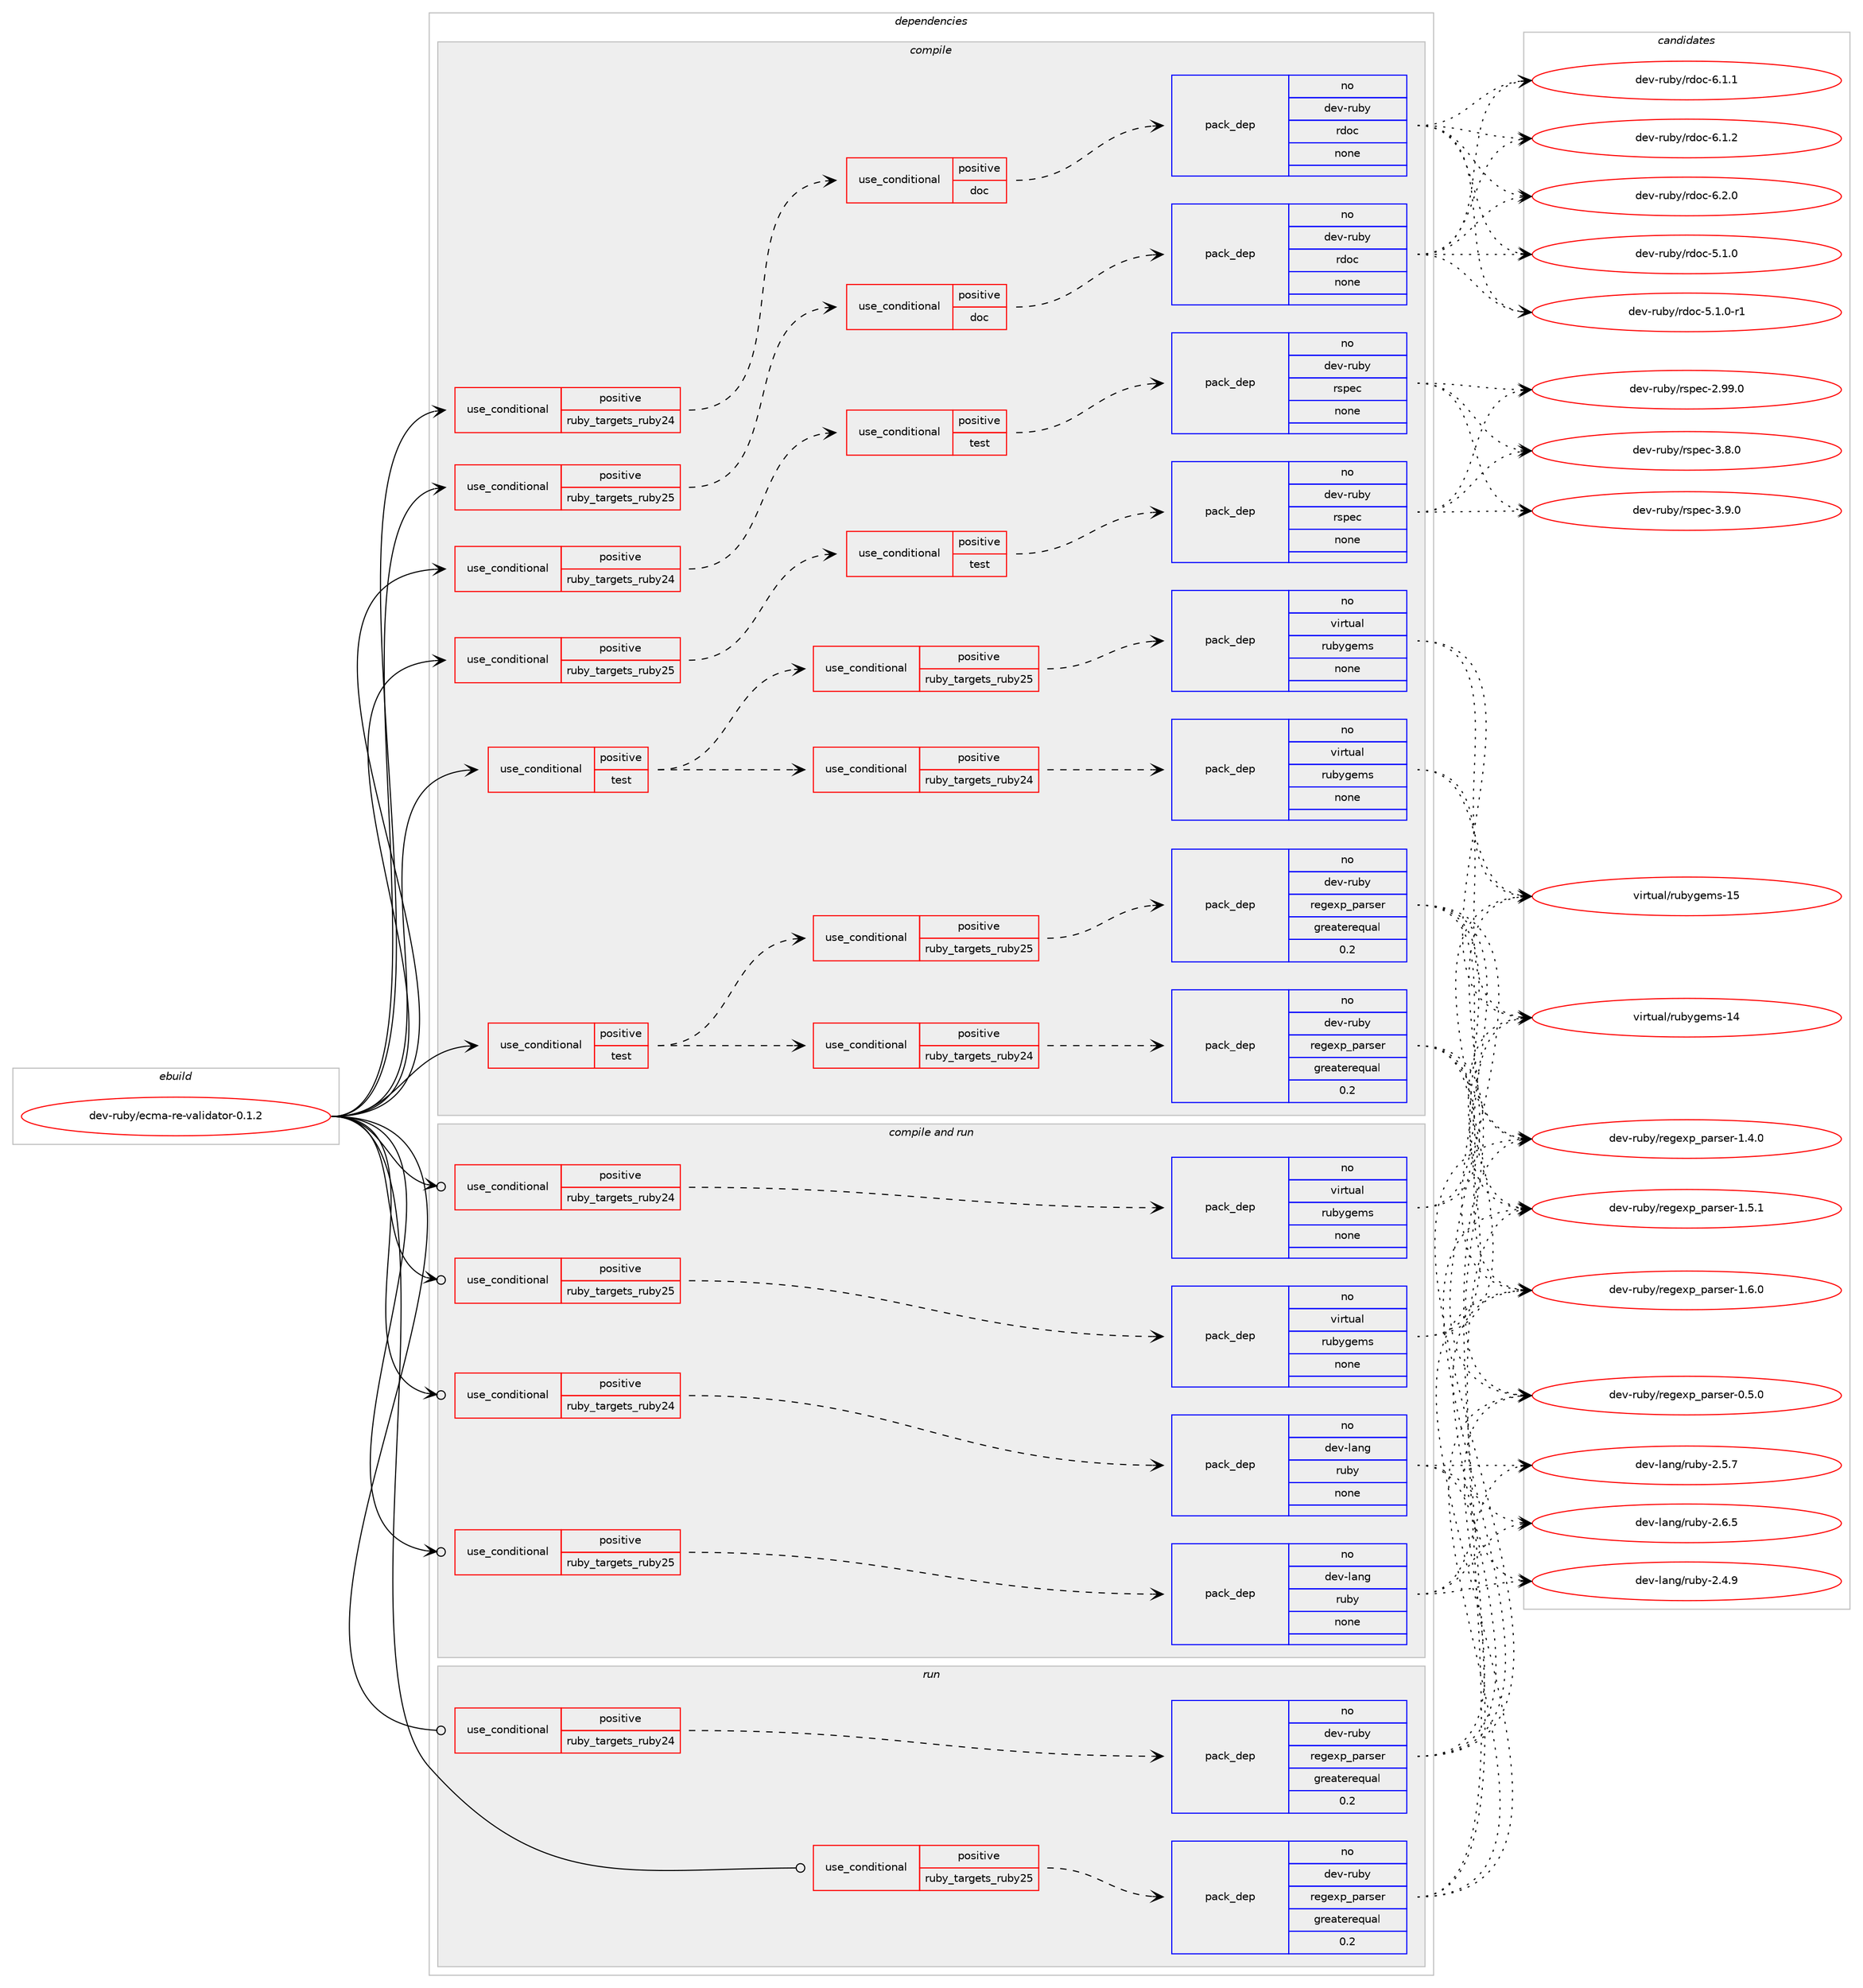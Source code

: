 digraph prolog {

# *************
# Graph options
# *************

newrank=true;
concentrate=true;
compound=true;
graph [rankdir=LR,fontname=Helvetica,fontsize=10,ranksep=1.5];#, ranksep=2.5, nodesep=0.2];
edge  [arrowhead=vee];
node  [fontname=Helvetica,fontsize=10];

# **********
# The ebuild
# **********

subgraph cluster_leftcol {
color=gray;
label=<<i>ebuild</i>>;
id [label="dev-ruby/ecma-re-validator-0.1.2", color=red, width=4, href="../dev-ruby/ecma-re-validator-0.1.2.svg"];
}

# ****************
# The dependencies
# ****************

subgraph cluster_midcol {
color=gray;
label=<<i>dependencies</i>>;
subgraph cluster_compile {
fillcolor="#eeeeee";
style=filled;
label=<<i>compile</i>>;
subgraph cond162028 {
dependency684524 [label=<<TABLE BORDER="0" CELLBORDER="1" CELLSPACING="0" CELLPADDING="4"><TR><TD ROWSPAN="3" CELLPADDING="10">use_conditional</TD></TR><TR><TD>positive</TD></TR><TR><TD>ruby_targets_ruby24</TD></TR></TABLE>>, shape=none, color=red];
subgraph cond162029 {
dependency684525 [label=<<TABLE BORDER="0" CELLBORDER="1" CELLSPACING="0" CELLPADDING="4"><TR><TD ROWSPAN="3" CELLPADDING="10">use_conditional</TD></TR><TR><TD>positive</TD></TR><TR><TD>doc</TD></TR></TABLE>>, shape=none, color=red];
subgraph pack510530 {
dependency684526 [label=<<TABLE BORDER="0" CELLBORDER="1" CELLSPACING="0" CELLPADDING="4" WIDTH="220"><TR><TD ROWSPAN="6" CELLPADDING="30">pack_dep</TD></TR><TR><TD WIDTH="110">no</TD></TR><TR><TD>dev-ruby</TD></TR><TR><TD>rdoc</TD></TR><TR><TD>none</TD></TR><TR><TD></TD></TR></TABLE>>, shape=none, color=blue];
}
dependency684525:e -> dependency684526:w [weight=20,style="dashed",arrowhead="vee"];
}
dependency684524:e -> dependency684525:w [weight=20,style="dashed",arrowhead="vee"];
}
id:e -> dependency684524:w [weight=20,style="solid",arrowhead="vee"];
subgraph cond162030 {
dependency684527 [label=<<TABLE BORDER="0" CELLBORDER="1" CELLSPACING="0" CELLPADDING="4"><TR><TD ROWSPAN="3" CELLPADDING="10">use_conditional</TD></TR><TR><TD>positive</TD></TR><TR><TD>ruby_targets_ruby24</TD></TR></TABLE>>, shape=none, color=red];
subgraph cond162031 {
dependency684528 [label=<<TABLE BORDER="0" CELLBORDER="1" CELLSPACING="0" CELLPADDING="4"><TR><TD ROWSPAN="3" CELLPADDING="10">use_conditional</TD></TR><TR><TD>positive</TD></TR><TR><TD>test</TD></TR></TABLE>>, shape=none, color=red];
subgraph pack510531 {
dependency684529 [label=<<TABLE BORDER="0" CELLBORDER="1" CELLSPACING="0" CELLPADDING="4" WIDTH="220"><TR><TD ROWSPAN="6" CELLPADDING="30">pack_dep</TD></TR><TR><TD WIDTH="110">no</TD></TR><TR><TD>dev-ruby</TD></TR><TR><TD>rspec</TD></TR><TR><TD>none</TD></TR><TR><TD></TD></TR></TABLE>>, shape=none, color=blue];
}
dependency684528:e -> dependency684529:w [weight=20,style="dashed",arrowhead="vee"];
}
dependency684527:e -> dependency684528:w [weight=20,style="dashed",arrowhead="vee"];
}
id:e -> dependency684527:w [weight=20,style="solid",arrowhead="vee"];
subgraph cond162032 {
dependency684530 [label=<<TABLE BORDER="0" CELLBORDER="1" CELLSPACING="0" CELLPADDING="4"><TR><TD ROWSPAN="3" CELLPADDING="10">use_conditional</TD></TR><TR><TD>positive</TD></TR><TR><TD>ruby_targets_ruby25</TD></TR></TABLE>>, shape=none, color=red];
subgraph cond162033 {
dependency684531 [label=<<TABLE BORDER="0" CELLBORDER="1" CELLSPACING="0" CELLPADDING="4"><TR><TD ROWSPAN="3" CELLPADDING="10">use_conditional</TD></TR><TR><TD>positive</TD></TR><TR><TD>doc</TD></TR></TABLE>>, shape=none, color=red];
subgraph pack510532 {
dependency684532 [label=<<TABLE BORDER="0" CELLBORDER="1" CELLSPACING="0" CELLPADDING="4" WIDTH="220"><TR><TD ROWSPAN="6" CELLPADDING="30">pack_dep</TD></TR><TR><TD WIDTH="110">no</TD></TR><TR><TD>dev-ruby</TD></TR><TR><TD>rdoc</TD></TR><TR><TD>none</TD></TR><TR><TD></TD></TR></TABLE>>, shape=none, color=blue];
}
dependency684531:e -> dependency684532:w [weight=20,style="dashed",arrowhead="vee"];
}
dependency684530:e -> dependency684531:w [weight=20,style="dashed",arrowhead="vee"];
}
id:e -> dependency684530:w [weight=20,style="solid",arrowhead="vee"];
subgraph cond162034 {
dependency684533 [label=<<TABLE BORDER="0" CELLBORDER="1" CELLSPACING="0" CELLPADDING="4"><TR><TD ROWSPAN="3" CELLPADDING="10">use_conditional</TD></TR><TR><TD>positive</TD></TR><TR><TD>ruby_targets_ruby25</TD></TR></TABLE>>, shape=none, color=red];
subgraph cond162035 {
dependency684534 [label=<<TABLE BORDER="0" CELLBORDER="1" CELLSPACING="0" CELLPADDING="4"><TR><TD ROWSPAN="3" CELLPADDING="10">use_conditional</TD></TR><TR><TD>positive</TD></TR><TR><TD>test</TD></TR></TABLE>>, shape=none, color=red];
subgraph pack510533 {
dependency684535 [label=<<TABLE BORDER="0" CELLBORDER="1" CELLSPACING="0" CELLPADDING="4" WIDTH="220"><TR><TD ROWSPAN="6" CELLPADDING="30">pack_dep</TD></TR><TR><TD WIDTH="110">no</TD></TR><TR><TD>dev-ruby</TD></TR><TR><TD>rspec</TD></TR><TR><TD>none</TD></TR><TR><TD></TD></TR></TABLE>>, shape=none, color=blue];
}
dependency684534:e -> dependency684535:w [weight=20,style="dashed",arrowhead="vee"];
}
dependency684533:e -> dependency684534:w [weight=20,style="dashed",arrowhead="vee"];
}
id:e -> dependency684533:w [weight=20,style="solid",arrowhead="vee"];
subgraph cond162036 {
dependency684536 [label=<<TABLE BORDER="0" CELLBORDER="1" CELLSPACING="0" CELLPADDING="4"><TR><TD ROWSPAN="3" CELLPADDING="10">use_conditional</TD></TR><TR><TD>positive</TD></TR><TR><TD>test</TD></TR></TABLE>>, shape=none, color=red];
subgraph cond162037 {
dependency684537 [label=<<TABLE BORDER="0" CELLBORDER="1" CELLSPACING="0" CELLPADDING="4"><TR><TD ROWSPAN="3" CELLPADDING="10">use_conditional</TD></TR><TR><TD>positive</TD></TR><TR><TD>ruby_targets_ruby24</TD></TR></TABLE>>, shape=none, color=red];
subgraph pack510534 {
dependency684538 [label=<<TABLE BORDER="0" CELLBORDER="1" CELLSPACING="0" CELLPADDING="4" WIDTH="220"><TR><TD ROWSPAN="6" CELLPADDING="30">pack_dep</TD></TR><TR><TD WIDTH="110">no</TD></TR><TR><TD>dev-ruby</TD></TR><TR><TD>regexp_parser</TD></TR><TR><TD>greaterequal</TD></TR><TR><TD>0.2</TD></TR></TABLE>>, shape=none, color=blue];
}
dependency684537:e -> dependency684538:w [weight=20,style="dashed",arrowhead="vee"];
}
dependency684536:e -> dependency684537:w [weight=20,style="dashed",arrowhead="vee"];
subgraph cond162038 {
dependency684539 [label=<<TABLE BORDER="0" CELLBORDER="1" CELLSPACING="0" CELLPADDING="4"><TR><TD ROWSPAN="3" CELLPADDING="10">use_conditional</TD></TR><TR><TD>positive</TD></TR><TR><TD>ruby_targets_ruby25</TD></TR></TABLE>>, shape=none, color=red];
subgraph pack510535 {
dependency684540 [label=<<TABLE BORDER="0" CELLBORDER="1" CELLSPACING="0" CELLPADDING="4" WIDTH="220"><TR><TD ROWSPAN="6" CELLPADDING="30">pack_dep</TD></TR><TR><TD WIDTH="110">no</TD></TR><TR><TD>dev-ruby</TD></TR><TR><TD>regexp_parser</TD></TR><TR><TD>greaterequal</TD></TR><TR><TD>0.2</TD></TR></TABLE>>, shape=none, color=blue];
}
dependency684539:e -> dependency684540:w [weight=20,style="dashed",arrowhead="vee"];
}
dependency684536:e -> dependency684539:w [weight=20,style="dashed",arrowhead="vee"];
}
id:e -> dependency684536:w [weight=20,style="solid",arrowhead="vee"];
subgraph cond162039 {
dependency684541 [label=<<TABLE BORDER="0" CELLBORDER="1" CELLSPACING="0" CELLPADDING="4"><TR><TD ROWSPAN="3" CELLPADDING="10">use_conditional</TD></TR><TR><TD>positive</TD></TR><TR><TD>test</TD></TR></TABLE>>, shape=none, color=red];
subgraph cond162040 {
dependency684542 [label=<<TABLE BORDER="0" CELLBORDER="1" CELLSPACING="0" CELLPADDING="4"><TR><TD ROWSPAN="3" CELLPADDING="10">use_conditional</TD></TR><TR><TD>positive</TD></TR><TR><TD>ruby_targets_ruby24</TD></TR></TABLE>>, shape=none, color=red];
subgraph pack510536 {
dependency684543 [label=<<TABLE BORDER="0" CELLBORDER="1" CELLSPACING="0" CELLPADDING="4" WIDTH="220"><TR><TD ROWSPAN="6" CELLPADDING="30">pack_dep</TD></TR><TR><TD WIDTH="110">no</TD></TR><TR><TD>virtual</TD></TR><TR><TD>rubygems</TD></TR><TR><TD>none</TD></TR><TR><TD></TD></TR></TABLE>>, shape=none, color=blue];
}
dependency684542:e -> dependency684543:w [weight=20,style="dashed",arrowhead="vee"];
}
dependency684541:e -> dependency684542:w [weight=20,style="dashed",arrowhead="vee"];
subgraph cond162041 {
dependency684544 [label=<<TABLE BORDER="0" CELLBORDER="1" CELLSPACING="0" CELLPADDING="4"><TR><TD ROWSPAN="3" CELLPADDING="10">use_conditional</TD></TR><TR><TD>positive</TD></TR><TR><TD>ruby_targets_ruby25</TD></TR></TABLE>>, shape=none, color=red];
subgraph pack510537 {
dependency684545 [label=<<TABLE BORDER="0" CELLBORDER="1" CELLSPACING="0" CELLPADDING="4" WIDTH="220"><TR><TD ROWSPAN="6" CELLPADDING="30">pack_dep</TD></TR><TR><TD WIDTH="110">no</TD></TR><TR><TD>virtual</TD></TR><TR><TD>rubygems</TD></TR><TR><TD>none</TD></TR><TR><TD></TD></TR></TABLE>>, shape=none, color=blue];
}
dependency684544:e -> dependency684545:w [weight=20,style="dashed",arrowhead="vee"];
}
dependency684541:e -> dependency684544:w [weight=20,style="dashed",arrowhead="vee"];
}
id:e -> dependency684541:w [weight=20,style="solid",arrowhead="vee"];
}
subgraph cluster_compileandrun {
fillcolor="#eeeeee";
style=filled;
label=<<i>compile and run</i>>;
subgraph cond162042 {
dependency684546 [label=<<TABLE BORDER="0" CELLBORDER="1" CELLSPACING="0" CELLPADDING="4"><TR><TD ROWSPAN="3" CELLPADDING="10">use_conditional</TD></TR><TR><TD>positive</TD></TR><TR><TD>ruby_targets_ruby24</TD></TR></TABLE>>, shape=none, color=red];
subgraph pack510538 {
dependency684547 [label=<<TABLE BORDER="0" CELLBORDER="1" CELLSPACING="0" CELLPADDING="4" WIDTH="220"><TR><TD ROWSPAN="6" CELLPADDING="30">pack_dep</TD></TR><TR><TD WIDTH="110">no</TD></TR><TR><TD>dev-lang</TD></TR><TR><TD>ruby</TD></TR><TR><TD>none</TD></TR><TR><TD></TD></TR></TABLE>>, shape=none, color=blue];
}
dependency684546:e -> dependency684547:w [weight=20,style="dashed",arrowhead="vee"];
}
id:e -> dependency684546:w [weight=20,style="solid",arrowhead="odotvee"];
subgraph cond162043 {
dependency684548 [label=<<TABLE BORDER="0" CELLBORDER="1" CELLSPACING="0" CELLPADDING="4"><TR><TD ROWSPAN="3" CELLPADDING="10">use_conditional</TD></TR><TR><TD>positive</TD></TR><TR><TD>ruby_targets_ruby24</TD></TR></TABLE>>, shape=none, color=red];
subgraph pack510539 {
dependency684549 [label=<<TABLE BORDER="0" CELLBORDER="1" CELLSPACING="0" CELLPADDING="4" WIDTH="220"><TR><TD ROWSPAN="6" CELLPADDING="30">pack_dep</TD></TR><TR><TD WIDTH="110">no</TD></TR><TR><TD>virtual</TD></TR><TR><TD>rubygems</TD></TR><TR><TD>none</TD></TR><TR><TD></TD></TR></TABLE>>, shape=none, color=blue];
}
dependency684548:e -> dependency684549:w [weight=20,style="dashed",arrowhead="vee"];
}
id:e -> dependency684548:w [weight=20,style="solid",arrowhead="odotvee"];
subgraph cond162044 {
dependency684550 [label=<<TABLE BORDER="0" CELLBORDER="1" CELLSPACING="0" CELLPADDING="4"><TR><TD ROWSPAN="3" CELLPADDING="10">use_conditional</TD></TR><TR><TD>positive</TD></TR><TR><TD>ruby_targets_ruby25</TD></TR></TABLE>>, shape=none, color=red];
subgraph pack510540 {
dependency684551 [label=<<TABLE BORDER="0" CELLBORDER="1" CELLSPACING="0" CELLPADDING="4" WIDTH="220"><TR><TD ROWSPAN="6" CELLPADDING="30">pack_dep</TD></TR><TR><TD WIDTH="110">no</TD></TR><TR><TD>dev-lang</TD></TR><TR><TD>ruby</TD></TR><TR><TD>none</TD></TR><TR><TD></TD></TR></TABLE>>, shape=none, color=blue];
}
dependency684550:e -> dependency684551:w [weight=20,style="dashed",arrowhead="vee"];
}
id:e -> dependency684550:w [weight=20,style="solid",arrowhead="odotvee"];
subgraph cond162045 {
dependency684552 [label=<<TABLE BORDER="0" CELLBORDER="1" CELLSPACING="0" CELLPADDING="4"><TR><TD ROWSPAN="3" CELLPADDING="10">use_conditional</TD></TR><TR><TD>positive</TD></TR><TR><TD>ruby_targets_ruby25</TD></TR></TABLE>>, shape=none, color=red];
subgraph pack510541 {
dependency684553 [label=<<TABLE BORDER="0" CELLBORDER="1" CELLSPACING="0" CELLPADDING="4" WIDTH="220"><TR><TD ROWSPAN="6" CELLPADDING="30">pack_dep</TD></TR><TR><TD WIDTH="110">no</TD></TR><TR><TD>virtual</TD></TR><TR><TD>rubygems</TD></TR><TR><TD>none</TD></TR><TR><TD></TD></TR></TABLE>>, shape=none, color=blue];
}
dependency684552:e -> dependency684553:w [weight=20,style="dashed",arrowhead="vee"];
}
id:e -> dependency684552:w [weight=20,style="solid",arrowhead="odotvee"];
}
subgraph cluster_run {
fillcolor="#eeeeee";
style=filled;
label=<<i>run</i>>;
subgraph cond162046 {
dependency684554 [label=<<TABLE BORDER="0" CELLBORDER="1" CELLSPACING="0" CELLPADDING="4"><TR><TD ROWSPAN="3" CELLPADDING="10">use_conditional</TD></TR><TR><TD>positive</TD></TR><TR><TD>ruby_targets_ruby24</TD></TR></TABLE>>, shape=none, color=red];
subgraph pack510542 {
dependency684555 [label=<<TABLE BORDER="0" CELLBORDER="1" CELLSPACING="0" CELLPADDING="4" WIDTH="220"><TR><TD ROWSPAN="6" CELLPADDING="30">pack_dep</TD></TR><TR><TD WIDTH="110">no</TD></TR><TR><TD>dev-ruby</TD></TR><TR><TD>regexp_parser</TD></TR><TR><TD>greaterequal</TD></TR><TR><TD>0.2</TD></TR></TABLE>>, shape=none, color=blue];
}
dependency684554:e -> dependency684555:w [weight=20,style="dashed",arrowhead="vee"];
}
id:e -> dependency684554:w [weight=20,style="solid",arrowhead="odot"];
subgraph cond162047 {
dependency684556 [label=<<TABLE BORDER="0" CELLBORDER="1" CELLSPACING="0" CELLPADDING="4"><TR><TD ROWSPAN="3" CELLPADDING="10">use_conditional</TD></TR><TR><TD>positive</TD></TR><TR><TD>ruby_targets_ruby25</TD></TR></TABLE>>, shape=none, color=red];
subgraph pack510543 {
dependency684557 [label=<<TABLE BORDER="0" CELLBORDER="1" CELLSPACING="0" CELLPADDING="4" WIDTH="220"><TR><TD ROWSPAN="6" CELLPADDING="30">pack_dep</TD></TR><TR><TD WIDTH="110">no</TD></TR><TR><TD>dev-ruby</TD></TR><TR><TD>regexp_parser</TD></TR><TR><TD>greaterequal</TD></TR><TR><TD>0.2</TD></TR></TABLE>>, shape=none, color=blue];
}
dependency684556:e -> dependency684557:w [weight=20,style="dashed",arrowhead="vee"];
}
id:e -> dependency684556:w [weight=20,style="solid",arrowhead="odot"];
}
}

# **************
# The candidates
# **************

subgraph cluster_choices {
rank=same;
color=gray;
label=<<i>candidates</i>>;

subgraph choice510530 {
color=black;
nodesep=1;
choice10010111845114117981214711410011199455346494648 [label="dev-ruby/rdoc-5.1.0", color=red, width=4,href="../dev-ruby/rdoc-5.1.0.svg"];
choice100101118451141179812147114100111994553464946484511449 [label="dev-ruby/rdoc-5.1.0-r1", color=red, width=4,href="../dev-ruby/rdoc-5.1.0-r1.svg"];
choice10010111845114117981214711410011199455446494649 [label="dev-ruby/rdoc-6.1.1", color=red, width=4,href="../dev-ruby/rdoc-6.1.1.svg"];
choice10010111845114117981214711410011199455446494650 [label="dev-ruby/rdoc-6.1.2", color=red, width=4,href="../dev-ruby/rdoc-6.1.2.svg"];
choice10010111845114117981214711410011199455446504648 [label="dev-ruby/rdoc-6.2.0", color=red, width=4,href="../dev-ruby/rdoc-6.2.0.svg"];
dependency684526:e -> choice10010111845114117981214711410011199455346494648:w [style=dotted,weight="100"];
dependency684526:e -> choice100101118451141179812147114100111994553464946484511449:w [style=dotted,weight="100"];
dependency684526:e -> choice10010111845114117981214711410011199455446494649:w [style=dotted,weight="100"];
dependency684526:e -> choice10010111845114117981214711410011199455446494650:w [style=dotted,weight="100"];
dependency684526:e -> choice10010111845114117981214711410011199455446504648:w [style=dotted,weight="100"];
}
subgraph choice510531 {
color=black;
nodesep=1;
choice1001011184511411798121471141151121019945504657574648 [label="dev-ruby/rspec-2.99.0", color=red, width=4,href="../dev-ruby/rspec-2.99.0.svg"];
choice10010111845114117981214711411511210199455146564648 [label="dev-ruby/rspec-3.8.0", color=red, width=4,href="../dev-ruby/rspec-3.8.0.svg"];
choice10010111845114117981214711411511210199455146574648 [label="dev-ruby/rspec-3.9.0", color=red, width=4,href="../dev-ruby/rspec-3.9.0.svg"];
dependency684529:e -> choice1001011184511411798121471141151121019945504657574648:w [style=dotted,weight="100"];
dependency684529:e -> choice10010111845114117981214711411511210199455146564648:w [style=dotted,weight="100"];
dependency684529:e -> choice10010111845114117981214711411511210199455146574648:w [style=dotted,weight="100"];
}
subgraph choice510532 {
color=black;
nodesep=1;
choice10010111845114117981214711410011199455346494648 [label="dev-ruby/rdoc-5.1.0", color=red, width=4,href="../dev-ruby/rdoc-5.1.0.svg"];
choice100101118451141179812147114100111994553464946484511449 [label="dev-ruby/rdoc-5.1.0-r1", color=red, width=4,href="../dev-ruby/rdoc-5.1.0-r1.svg"];
choice10010111845114117981214711410011199455446494649 [label="dev-ruby/rdoc-6.1.1", color=red, width=4,href="../dev-ruby/rdoc-6.1.1.svg"];
choice10010111845114117981214711410011199455446494650 [label="dev-ruby/rdoc-6.1.2", color=red, width=4,href="../dev-ruby/rdoc-6.1.2.svg"];
choice10010111845114117981214711410011199455446504648 [label="dev-ruby/rdoc-6.2.0", color=red, width=4,href="../dev-ruby/rdoc-6.2.0.svg"];
dependency684532:e -> choice10010111845114117981214711410011199455346494648:w [style=dotted,weight="100"];
dependency684532:e -> choice100101118451141179812147114100111994553464946484511449:w [style=dotted,weight="100"];
dependency684532:e -> choice10010111845114117981214711410011199455446494649:w [style=dotted,weight="100"];
dependency684532:e -> choice10010111845114117981214711410011199455446494650:w [style=dotted,weight="100"];
dependency684532:e -> choice10010111845114117981214711410011199455446504648:w [style=dotted,weight="100"];
}
subgraph choice510533 {
color=black;
nodesep=1;
choice1001011184511411798121471141151121019945504657574648 [label="dev-ruby/rspec-2.99.0", color=red, width=4,href="../dev-ruby/rspec-2.99.0.svg"];
choice10010111845114117981214711411511210199455146564648 [label="dev-ruby/rspec-3.8.0", color=red, width=4,href="../dev-ruby/rspec-3.8.0.svg"];
choice10010111845114117981214711411511210199455146574648 [label="dev-ruby/rspec-3.9.0", color=red, width=4,href="../dev-ruby/rspec-3.9.0.svg"];
dependency684535:e -> choice1001011184511411798121471141151121019945504657574648:w [style=dotted,weight="100"];
dependency684535:e -> choice10010111845114117981214711411511210199455146564648:w [style=dotted,weight="100"];
dependency684535:e -> choice10010111845114117981214711411511210199455146574648:w [style=dotted,weight="100"];
}
subgraph choice510534 {
color=black;
nodesep=1;
choice1001011184511411798121471141011031011201129511297114115101114454846534648 [label="dev-ruby/regexp_parser-0.5.0", color=red, width=4,href="../dev-ruby/regexp_parser-0.5.0.svg"];
choice1001011184511411798121471141011031011201129511297114115101114454946524648 [label="dev-ruby/regexp_parser-1.4.0", color=red, width=4,href="../dev-ruby/regexp_parser-1.4.0.svg"];
choice1001011184511411798121471141011031011201129511297114115101114454946534649 [label="dev-ruby/regexp_parser-1.5.1", color=red, width=4,href="../dev-ruby/regexp_parser-1.5.1.svg"];
choice1001011184511411798121471141011031011201129511297114115101114454946544648 [label="dev-ruby/regexp_parser-1.6.0", color=red, width=4,href="../dev-ruby/regexp_parser-1.6.0.svg"];
dependency684538:e -> choice1001011184511411798121471141011031011201129511297114115101114454846534648:w [style=dotted,weight="100"];
dependency684538:e -> choice1001011184511411798121471141011031011201129511297114115101114454946524648:w [style=dotted,weight="100"];
dependency684538:e -> choice1001011184511411798121471141011031011201129511297114115101114454946534649:w [style=dotted,weight="100"];
dependency684538:e -> choice1001011184511411798121471141011031011201129511297114115101114454946544648:w [style=dotted,weight="100"];
}
subgraph choice510535 {
color=black;
nodesep=1;
choice1001011184511411798121471141011031011201129511297114115101114454846534648 [label="dev-ruby/regexp_parser-0.5.0", color=red, width=4,href="../dev-ruby/regexp_parser-0.5.0.svg"];
choice1001011184511411798121471141011031011201129511297114115101114454946524648 [label="dev-ruby/regexp_parser-1.4.0", color=red, width=4,href="../dev-ruby/regexp_parser-1.4.0.svg"];
choice1001011184511411798121471141011031011201129511297114115101114454946534649 [label="dev-ruby/regexp_parser-1.5.1", color=red, width=4,href="../dev-ruby/regexp_parser-1.5.1.svg"];
choice1001011184511411798121471141011031011201129511297114115101114454946544648 [label="dev-ruby/regexp_parser-1.6.0", color=red, width=4,href="../dev-ruby/regexp_parser-1.6.0.svg"];
dependency684540:e -> choice1001011184511411798121471141011031011201129511297114115101114454846534648:w [style=dotted,weight="100"];
dependency684540:e -> choice1001011184511411798121471141011031011201129511297114115101114454946524648:w [style=dotted,weight="100"];
dependency684540:e -> choice1001011184511411798121471141011031011201129511297114115101114454946534649:w [style=dotted,weight="100"];
dependency684540:e -> choice1001011184511411798121471141011031011201129511297114115101114454946544648:w [style=dotted,weight="100"];
}
subgraph choice510536 {
color=black;
nodesep=1;
choice118105114116117971084711411798121103101109115454952 [label="virtual/rubygems-14", color=red, width=4,href="../virtual/rubygems-14.svg"];
choice118105114116117971084711411798121103101109115454953 [label="virtual/rubygems-15", color=red, width=4,href="../virtual/rubygems-15.svg"];
dependency684543:e -> choice118105114116117971084711411798121103101109115454952:w [style=dotted,weight="100"];
dependency684543:e -> choice118105114116117971084711411798121103101109115454953:w [style=dotted,weight="100"];
}
subgraph choice510537 {
color=black;
nodesep=1;
choice118105114116117971084711411798121103101109115454952 [label="virtual/rubygems-14", color=red, width=4,href="../virtual/rubygems-14.svg"];
choice118105114116117971084711411798121103101109115454953 [label="virtual/rubygems-15", color=red, width=4,href="../virtual/rubygems-15.svg"];
dependency684545:e -> choice118105114116117971084711411798121103101109115454952:w [style=dotted,weight="100"];
dependency684545:e -> choice118105114116117971084711411798121103101109115454953:w [style=dotted,weight="100"];
}
subgraph choice510538 {
color=black;
nodesep=1;
choice10010111845108971101034711411798121455046524657 [label="dev-lang/ruby-2.4.9", color=red, width=4,href="../dev-lang/ruby-2.4.9.svg"];
choice10010111845108971101034711411798121455046534655 [label="dev-lang/ruby-2.5.7", color=red, width=4,href="../dev-lang/ruby-2.5.7.svg"];
choice10010111845108971101034711411798121455046544653 [label="dev-lang/ruby-2.6.5", color=red, width=4,href="../dev-lang/ruby-2.6.5.svg"];
dependency684547:e -> choice10010111845108971101034711411798121455046524657:w [style=dotted,weight="100"];
dependency684547:e -> choice10010111845108971101034711411798121455046534655:w [style=dotted,weight="100"];
dependency684547:e -> choice10010111845108971101034711411798121455046544653:w [style=dotted,weight="100"];
}
subgraph choice510539 {
color=black;
nodesep=1;
choice118105114116117971084711411798121103101109115454952 [label="virtual/rubygems-14", color=red, width=4,href="../virtual/rubygems-14.svg"];
choice118105114116117971084711411798121103101109115454953 [label="virtual/rubygems-15", color=red, width=4,href="../virtual/rubygems-15.svg"];
dependency684549:e -> choice118105114116117971084711411798121103101109115454952:w [style=dotted,weight="100"];
dependency684549:e -> choice118105114116117971084711411798121103101109115454953:w [style=dotted,weight="100"];
}
subgraph choice510540 {
color=black;
nodesep=1;
choice10010111845108971101034711411798121455046524657 [label="dev-lang/ruby-2.4.9", color=red, width=4,href="../dev-lang/ruby-2.4.9.svg"];
choice10010111845108971101034711411798121455046534655 [label="dev-lang/ruby-2.5.7", color=red, width=4,href="../dev-lang/ruby-2.5.7.svg"];
choice10010111845108971101034711411798121455046544653 [label="dev-lang/ruby-2.6.5", color=red, width=4,href="../dev-lang/ruby-2.6.5.svg"];
dependency684551:e -> choice10010111845108971101034711411798121455046524657:w [style=dotted,weight="100"];
dependency684551:e -> choice10010111845108971101034711411798121455046534655:w [style=dotted,weight="100"];
dependency684551:e -> choice10010111845108971101034711411798121455046544653:w [style=dotted,weight="100"];
}
subgraph choice510541 {
color=black;
nodesep=1;
choice118105114116117971084711411798121103101109115454952 [label="virtual/rubygems-14", color=red, width=4,href="../virtual/rubygems-14.svg"];
choice118105114116117971084711411798121103101109115454953 [label="virtual/rubygems-15", color=red, width=4,href="../virtual/rubygems-15.svg"];
dependency684553:e -> choice118105114116117971084711411798121103101109115454952:w [style=dotted,weight="100"];
dependency684553:e -> choice118105114116117971084711411798121103101109115454953:w [style=dotted,weight="100"];
}
subgraph choice510542 {
color=black;
nodesep=1;
choice1001011184511411798121471141011031011201129511297114115101114454846534648 [label="dev-ruby/regexp_parser-0.5.0", color=red, width=4,href="../dev-ruby/regexp_parser-0.5.0.svg"];
choice1001011184511411798121471141011031011201129511297114115101114454946524648 [label="dev-ruby/regexp_parser-1.4.0", color=red, width=4,href="../dev-ruby/regexp_parser-1.4.0.svg"];
choice1001011184511411798121471141011031011201129511297114115101114454946534649 [label="dev-ruby/regexp_parser-1.5.1", color=red, width=4,href="../dev-ruby/regexp_parser-1.5.1.svg"];
choice1001011184511411798121471141011031011201129511297114115101114454946544648 [label="dev-ruby/regexp_parser-1.6.0", color=red, width=4,href="../dev-ruby/regexp_parser-1.6.0.svg"];
dependency684555:e -> choice1001011184511411798121471141011031011201129511297114115101114454846534648:w [style=dotted,weight="100"];
dependency684555:e -> choice1001011184511411798121471141011031011201129511297114115101114454946524648:w [style=dotted,weight="100"];
dependency684555:e -> choice1001011184511411798121471141011031011201129511297114115101114454946534649:w [style=dotted,weight="100"];
dependency684555:e -> choice1001011184511411798121471141011031011201129511297114115101114454946544648:w [style=dotted,weight="100"];
}
subgraph choice510543 {
color=black;
nodesep=1;
choice1001011184511411798121471141011031011201129511297114115101114454846534648 [label="dev-ruby/regexp_parser-0.5.0", color=red, width=4,href="../dev-ruby/regexp_parser-0.5.0.svg"];
choice1001011184511411798121471141011031011201129511297114115101114454946524648 [label="dev-ruby/regexp_parser-1.4.0", color=red, width=4,href="../dev-ruby/regexp_parser-1.4.0.svg"];
choice1001011184511411798121471141011031011201129511297114115101114454946534649 [label="dev-ruby/regexp_parser-1.5.1", color=red, width=4,href="../dev-ruby/regexp_parser-1.5.1.svg"];
choice1001011184511411798121471141011031011201129511297114115101114454946544648 [label="dev-ruby/regexp_parser-1.6.0", color=red, width=4,href="../dev-ruby/regexp_parser-1.6.0.svg"];
dependency684557:e -> choice1001011184511411798121471141011031011201129511297114115101114454846534648:w [style=dotted,weight="100"];
dependency684557:e -> choice1001011184511411798121471141011031011201129511297114115101114454946524648:w [style=dotted,weight="100"];
dependency684557:e -> choice1001011184511411798121471141011031011201129511297114115101114454946534649:w [style=dotted,weight="100"];
dependency684557:e -> choice1001011184511411798121471141011031011201129511297114115101114454946544648:w [style=dotted,weight="100"];
}
}

}
